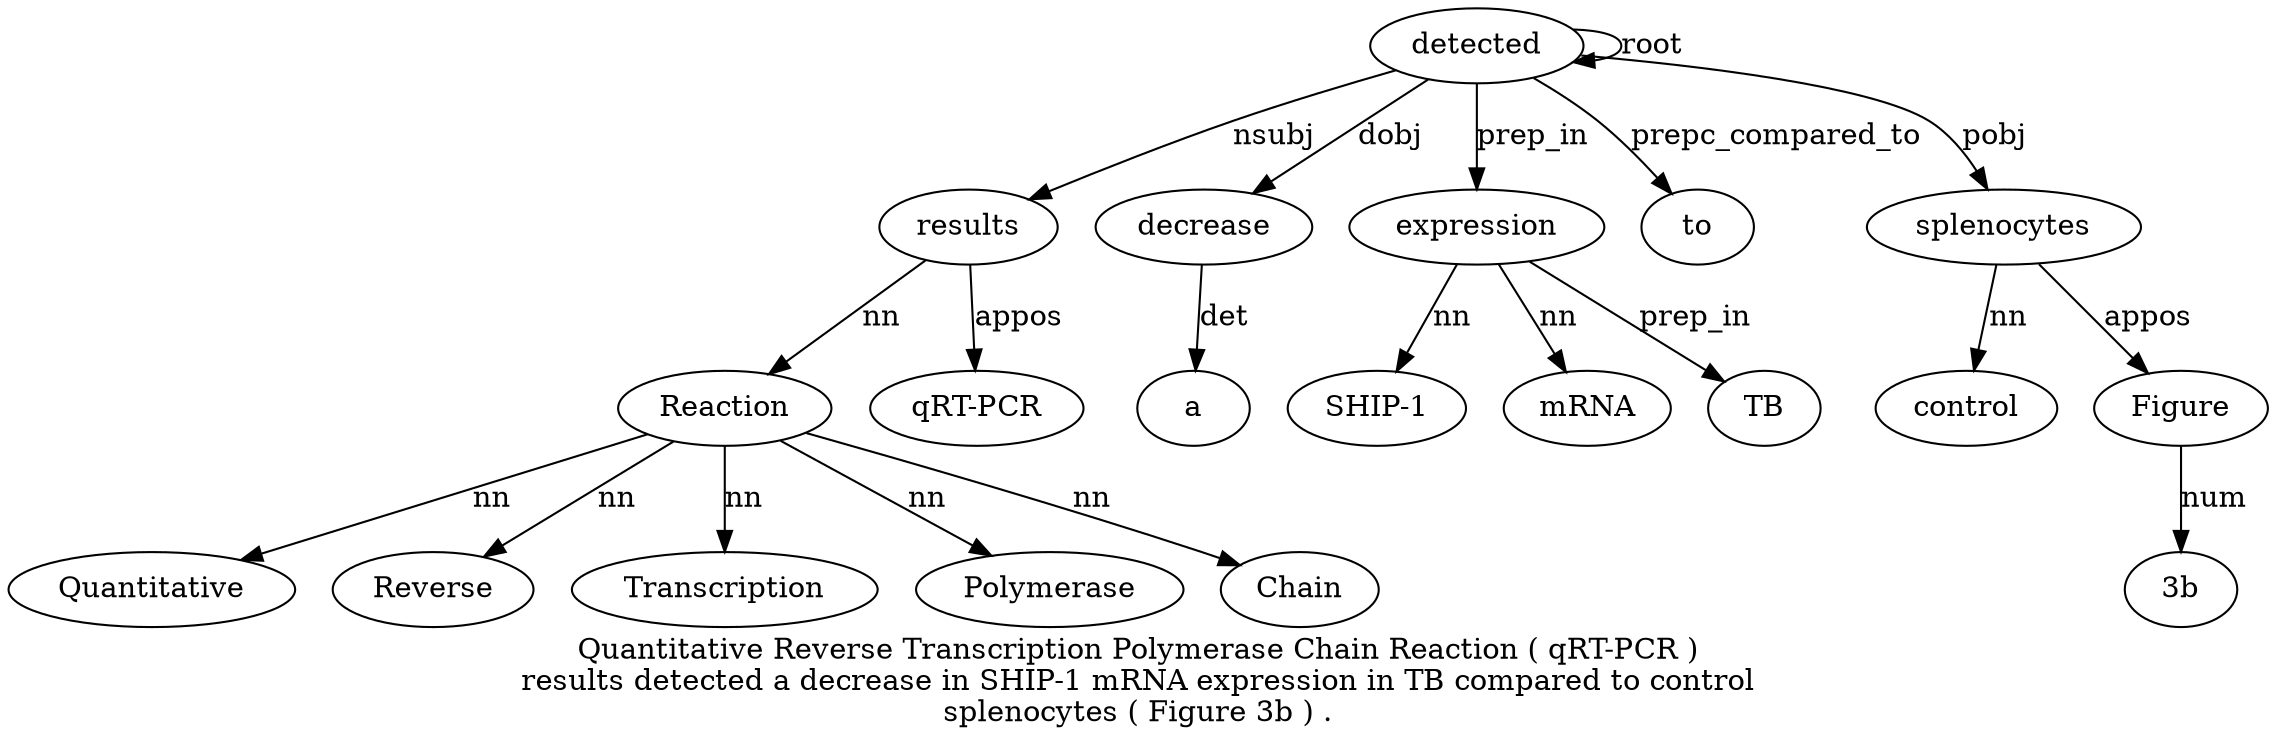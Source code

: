 digraph "Quantitative Reverse Transcription Polymerase Chain Reaction ( qRT-PCR ) results detected a decrease in SHIP-1 mRNA expression in TB compared to control splenocytes ( Figure 3b ) ." {
label="Quantitative Reverse Transcription Polymerase Chain Reaction ( qRT-PCR )
results detected a decrease in SHIP-1 mRNA expression in TB compared to control
splenocytes ( Figure 3b ) .";
Reaction6 [style=filled, fillcolor=white, label=Reaction];
Quantitative1 [style=filled, fillcolor=white, label=Quantitative];
Reaction6 -> Quantitative1  [label=nn];
Reverse2 [style=filled, fillcolor=white, label=Reverse];
Reaction6 -> Reverse2  [label=nn];
Transcription3 [style=filled, fillcolor=white, label=Transcription];
Reaction6 -> Transcription3  [label=nn];
Polymerase4 [style=filled, fillcolor=white, label=Polymerase];
Reaction6 -> Polymerase4  [label=nn];
Chain5 [style=filled, fillcolor=white, label=Chain];
Reaction6 -> Chain5  [label=nn];
results10 [style=filled, fillcolor=white, label=results];
results10 -> Reaction6  [label=nn];
"qRT-PCR8" [style=filled, fillcolor=white, label="qRT-PCR"];
results10 -> "qRT-PCR8"  [label=appos];
detected11 [style=filled, fillcolor=white, label=detected];
detected11 -> results10  [label=nsubj];
detected11 -> detected11  [label=root];
decrease13 [style=filled, fillcolor=white, label=decrease];
a12 [style=filled, fillcolor=white, label=a];
decrease13 -> a12  [label=det];
detected11 -> decrease13  [label=dobj];
expression17 [style=filled, fillcolor=white, label=expression];
"SHIP-15" [style=filled, fillcolor=white, label="SHIP-1"];
expression17 -> "SHIP-15"  [label=nn];
mRNA16 [style=filled, fillcolor=white, label=mRNA];
expression17 -> mRNA16  [label=nn];
detected11 -> expression17  [label=prep_in];
TB19 [style=filled, fillcolor=white, label=TB];
expression17 -> TB19  [label=prep_in];
to21 [style=filled, fillcolor=white, label=to];
detected11 -> to21  [label=prepc_compared_to];
splenocytes23 [style=filled, fillcolor=white, label=splenocytes];
control22 [style=filled, fillcolor=white, label=control];
splenocytes23 -> control22  [label=nn];
detected11 -> splenocytes23  [label=pobj];
Figure25 [style=filled, fillcolor=white, label=Figure];
splenocytes23 -> Figure25  [label=appos];
"3b26" [style=filled, fillcolor=white, label="3b"];
Figure25 -> "3b26"  [label=num];
}
